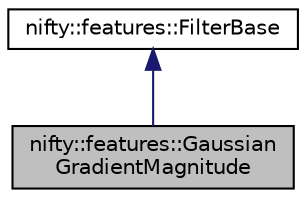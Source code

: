 digraph "nifty::features::GaussianGradientMagnitude"
{
  edge [fontname="Helvetica",fontsize="10",labelfontname="Helvetica",labelfontsize="10"];
  node [fontname="Helvetica",fontsize="10",shape=record];
  Node1 [label="nifty::features::Gaussian\lGradientMagnitude",height=0.2,width=0.4,color="black", fillcolor="grey75", style="filled", fontcolor="black"];
  Node2 -> Node1 [dir="back",color="midnightblue",fontsize="10",style="solid",fontname="Helvetica"];
  Node2 [label="nifty::features::FilterBase",height=0.2,width=0.4,color="black", fillcolor="white", style="filled",URL="$structnifty_1_1features_1_1FilterBase.html"];
}

